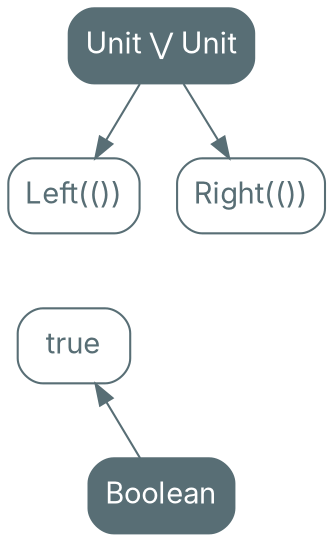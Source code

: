 digraph {
    bgcolor=transparent

    // Default theme: enabled
    node[shape="rectangle" style="rounded,filled" color="#586E75" fillcolor="#586E75" fontcolor="#ffffff" fontname="Inter,Arial"]
    edge [color="#586E75" fontcolor="#000000" fontname="Inter,Arial" fontsize=11]

    UnitOrUnit[label="Unit ⋁ Unit"]
    Left[label="Left(())" fillcolor="#ffffff" fontcolor="#586E75"]
    Right[label="Right(())" fillcolor="#ffffff" fontcolor="#586E75"]

    UnitOrUnit -> Left
    UnitOrUnit -> Right

    true[fillcolor="#ffffff" fontcolor="#586E75"]
    false[fillcolor="#ffffff" fontcolor="#586E75" style=invis]

    Left -> true[style=invis]
    true -> Left[style=invis]
    Right -> false[style=invis]
    false -> Right[style=invis]

    true -> Boolean[dir=back]
    false -> Boolean[dir=back style=invis]
}
